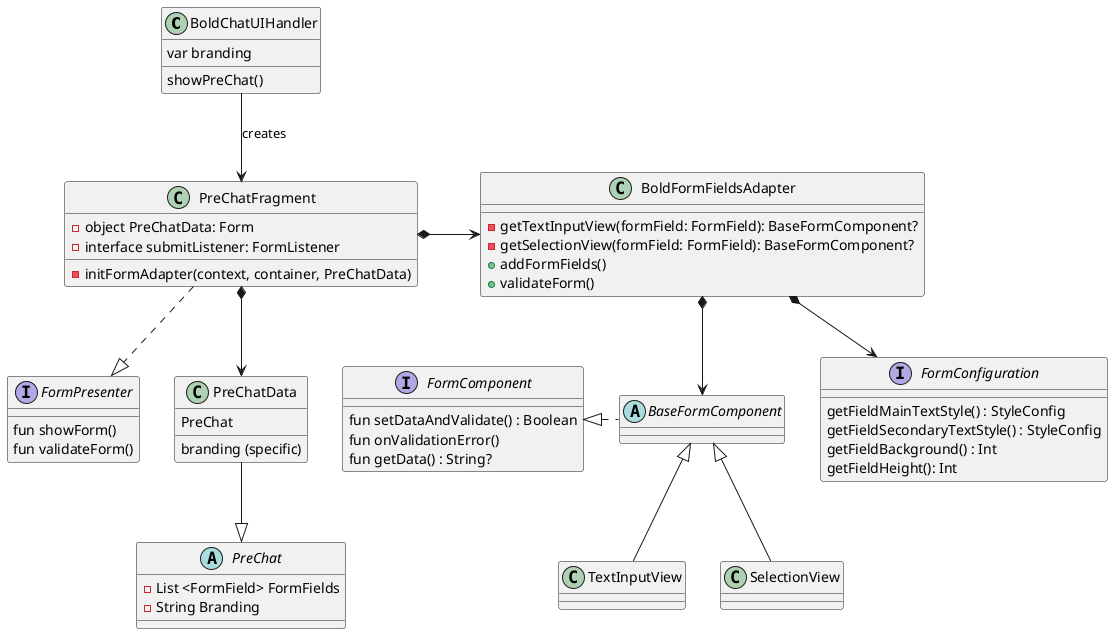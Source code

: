 @startuml

class BoldChatUIHandler

class FormConfiguration


BoldChatUIHandler --> PreChatFragment : creates

PreChatFragment ..down|> FormPresenter


interface FormConfiguration{
    getFieldMainTextStyle() : StyleConfig
    getFieldSecondaryTextStyle() : StyleConfig
    getFieldBackground() : Int
    getFieldHeight(): Int
}

interface FormPresenter{
    fun showForm()
    fun validateForm()
}

abstract class PreChat {

    - List <FormField> FormFields
    - String Branding
}

class PreChatData {
    PreChat
    branding (specific)
}

class BoldChatUIHandler{
    var branding
    showPreChat()
}

PreChatData --|> PreChat

class PreChatFragment {
    - object PreChatData: Form
    - interface submitListener: FormListener
    - initFormAdapter(context, container, PreChatData)
}

PreChatFragment *--> PreChatData

class BoldFormFieldsAdapter {
    - getTextInputView(formField: FormField): BaseFormComponent?
    - getSelectionView(formField: FormField): BaseFormComponent?
    + addFormFields()
    + validateForm()
}

 BoldFormFieldsAdapter *--down> FormConfiguration


PreChatFragment *-right> BoldFormFieldsAdapter

interface FormComponent{
    fun setDataAndValidate() : Boolean
    fun onValidationError()
    fun getData() : String?
}

abstract class BaseFormComponent

SelectionView --up|> BaseFormComponent
TextInputView  --up|> BaseFormComponent

BaseFormComponent ..left|> FormComponent

BoldFormFieldsAdapter *--> BaseFormComponent

@enduml